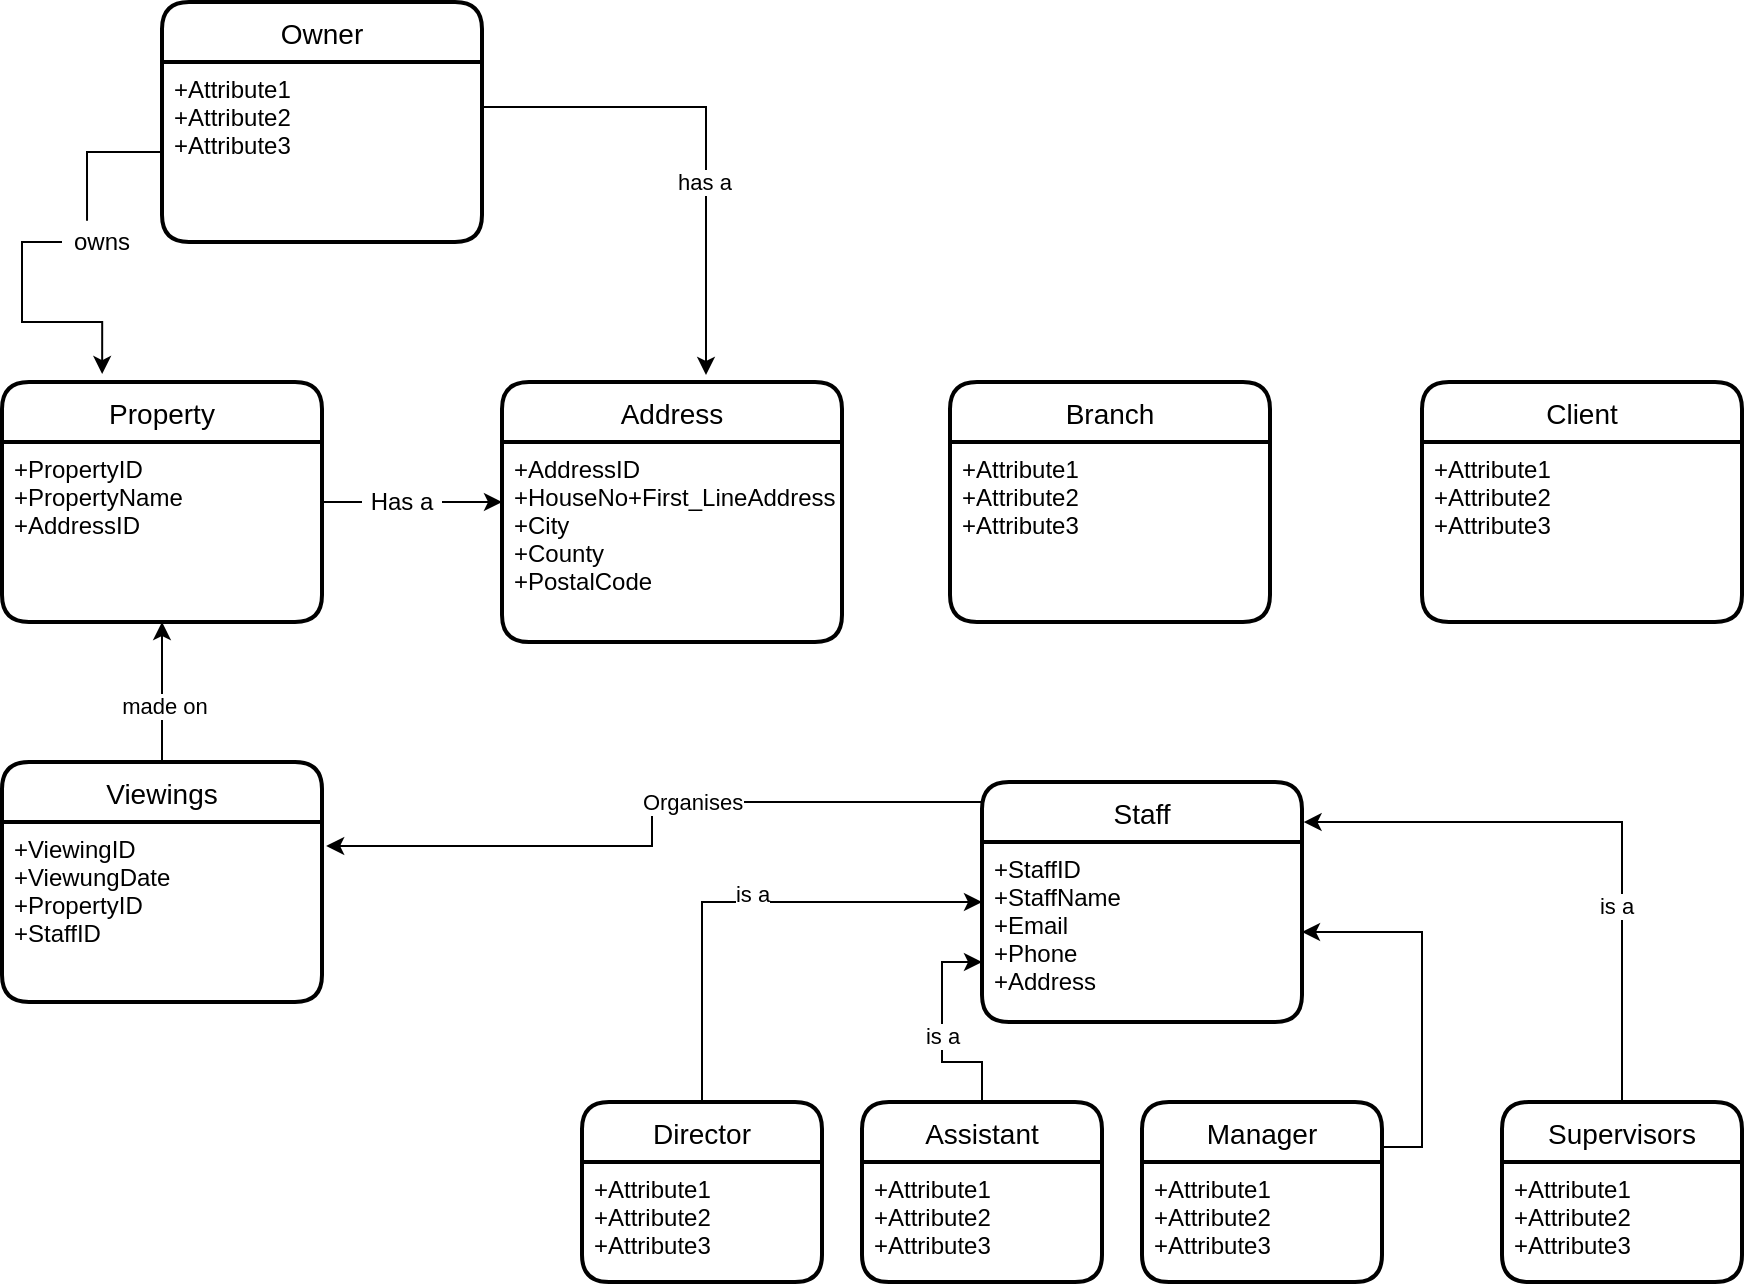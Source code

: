<mxfile version="14.6.11" type="github"><diagram id="QM6_brLJHouhKhFzxgc6" name="Page-1"><mxGraphModel dx="1848" dy="1720" grid="1" gridSize="10" guides="1" tooltips="1" connect="1" arrows="1" fold="1" page="1" pageScale="1" pageWidth="827" pageHeight="1169" math="0" shadow="0"><root><mxCell id="0"/><mxCell id="1" parent="0"/><mxCell id="Uh0Z3aE4gRW1wonbaK8h-28" style="edgeStyle=orthogonalEdgeStyle;rounded=0;orthogonalLoop=1;jettySize=auto;html=1;exitX=0.5;exitY=0;exitDx=0;exitDy=0;entryX=0;entryY=0.5;entryDx=0;entryDy=0;" edge="1" parent="1" source="Uh0Z3aE4gRW1wonbaK8h-1" target="Uh0Z3aE4gRW1wonbaK8h-3"><mxGeometry relative="1" as="geometry"><mxPoint x="240" y="-20" as="targetPoint"/><Array as="points"><mxPoint x="130" y="80"/><mxPoint x="270" y="80"/></Array></mxGeometry></mxCell><mxCell id="Uh0Z3aE4gRW1wonbaK8h-50" value="is a" style="edgeLabel;html=1;align=center;verticalAlign=middle;resizable=0;points=[];" vertex="1" connectable="0" parent="Uh0Z3aE4gRW1wonbaK8h-28"><mxGeometry x="0.042" y="4" relative="1" as="geometry"><mxPoint as="offset"/></mxGeometry></mxCell><mxCell id="Uh0Z3aE4gRW1wonbaK8h-1" value="Director" style="swimlane;childLayout=stackLayout;horizontal=1;startSize=30;horizontalStack=0;rounded=1;fontSize=14;fontStyle=0;strokeWidth=2;resizeParent=0;resizeLast=1;shadow=0;dashed=0;align=center;" vertex="1" parent="1"><mxGeometry x="70" y="180" width="120" height="90" as="geometry"/></mxCell><mxCell id="Uh0Z3aE4gRW1wonbaK8h-2" value="+Attribute1&#xA;+Attribute2&#xA;+Attribute3" style="align=left;strokeColor=none;fillColor=none;spacingLeft=4;fontSize=12;verticalAlign=top;resizable=0;rotatable=0;part=1;" vertex="1" parent="Uh0Z3aE4gRW1wonbaK8h-1"><mxGeometry y="30" width="120" height="60" as="geometry"/></mxCell><mxCell id="Uh0Z3aE4gRW1wonbaK8h-3" value="Staff" style="swimlane;childLayout=stackLayout;horizontal=1;startSize=30;horizontalStack=0;rounded=1;fontSize=14;fontStyle=0;strokeWidth=2;resizeParent=0;resizeLast=1;shadow=0;dashed=0;align=center;" vertex="1" parent="1"><mxGeometry x="270" y="20" width="160" height="120" as="geometry"/></mxCell><mxCell id="Uh0Z3aE4gRW1wonbaK8h-4" value="+StaffID&#xA;+StaffName&#xA;+Email&#xA;+Phone&#xA;+Address&#xA;" style="align=left;strokeColor=none;fillColor=none;spacingLeft=4;fontSize=12;verticalAlign=top;resizable=0;rotatable=0;part=1;" vertex="1" parent="Uh0Z3aE4gRW1wonbaK8h-3"><mxGeometry y="30" width="160" height="90" as="geometry"/></mxCell><mxCell id="Uh0Z3aE4gRW1wonbaK8h-32" style="edgeStyle=orthogonalEdgeStyle;rounded=0;orthogonalLoop=1;jettySize=auto;html=1;exitX=1;exitY=0.5;exitDx=0;exitDy=0;entryX=0;entryY=0.5;entryDx=0;entryDy=0;startArrow=none;" edge="1" parent="1" source="Uh0Z3aE4gRW1wonbaK8h-42"><mxGeometry relative="1" as="geometry"><mxPoint x="30" y="-120" as="targetPoint"/></mxGeometry></mxCell><mxCell id="Uh0Z3aE4gRW1wonbaK8h-7" value="Property" style="swimlane;childLayout=stackLayout;horizontal=1;startSize=30;horizontalStack=0;rounded=1;fontSize=14;fontStyle=0;strokeWidth=2;resizeParent=0;resizeLast=1;shadow=0;dashed=0;align=center;" vertex="1" parent="1"><mxGeometry x="-220" y="-180" width="160" height="120" as="geometry"/></mxCell><mxCell id="Uh0Z3aE4gRW1wonbaK8h-8" value="+PropertyID&#xA;+PropertyName&#xA;+AddressID" style="align=left;strokeColor=none;fillColor=none;spacingLeft=4;fontSize=12;verticalAlign=top;resizable=0;rotatable=0;part=1;" vertex="1" parent="Uh0Z3aE4gRW1wonbaK8h-7"><mxGeometry y="30" width="160" height="90" as="geometry"/></mxCell><mxCell id="Uh0Z3aE4gRW1wonbaK8h-65" style="edgeStyle=orthogonalEdgeStyle;rounded=0;orthogonalLoop=1;jettySize=auto;html=1;exitX=0.5;exitY=0;exitDx=0;exitDy=0;entryX=0.5;entryY=1;entryDx=0;entryDy=0;" edge="1" parent="1" source="Uh0Z3aE4gRW1wonbaK8h-9" target="Uh0Z3aE4gRW1wonbaK8h-8"><mxGeometry relative="1" as="geometry"/></mxCell><mxCell id="Uh0Z3aE4gRW1wonbaK8h-66" value="&lt;div&gt;made on&lt;/div&gt;" style="edgeLabel;html=1;align=center;verticalAlign=middle;resizable=0;points=[];" vertex="1" connectable="0" parent="Uh0Z3aE4gRW1wonbaK8h-65"><mxGeometry x="-0.198" y="-1" relative="1" as="geometry"><mxPoint as="offset"/></mxGeometry></mxCell><mxCell id="Uh0Z3aE4gRW1wonbaK8h-9" value="Viewings" style="swimlane;childLayout=stackLayout;horizontal=1;startSize=30;horizontalStack=0;rounded=1;fontSize=14;fontStyle=0;strokeWidth=2;resizeParent=0;resizeLast=1;shadow=0;dashed=0;align=center;" vertex="1" parent="1"><mxGeometry x="-220" y="10" width="160" height="120" as="geometry"/></mxCell><mxCell id="Uh0Z3aE4gRW1wonbaK8h-10" value="+ViewingID&#xA;+ViewungDate&#xA;+PropertyID&#xA;+StaffID&#xA;" style="align=left;strokeColor=none;fillColor=none;spacingLeft=4;fontSize=12;verticalAlign=top;resizable=0;rotatable=0;part=1;" vertex="1" parent="Uh0Z3aE4gRW1wonbaK8h-9"><mxGeometry y="30" width="160" height="90" as="geometry"/></mxCell><mxCell id="Uh0Z3aE4gRW1wonbaK8h-11" value="Address" style="swimlane;childLayout=stackLayout;horizontal=1;startSize=30;horizontalStack=0;rounded=1;fontSize=14;fontStyle=0;strokeWidth=2;resizeParent=0;resizeLast=1;shadow=0;dashed=0;align=center;" vertex="1" parent="1"><mxGeometry x="30" y="-180" width="170" height="130" as="geometry"/></mxCell><mxCell id="Uh0Z3aE4gRW1wonbaK8h-12" value="+AddressID&#xA;+HouseNo+First_LineAddress&#xA;+City&#xA;+County&#xA;+PostalCode&#xA;" style="align=left;strokeColor=none;fillColor=none;spacingLeft=4;fontSize=12;verticalAlign=top;resizable=0;rotatable=0;part=1;" vertex="1" parent="Uh0Z3aE4gRW1wonbaK8h-11"><mxGeometry y="30" width="170" height="100" as="geometry"/></mxCell><mxCell id="Uh0Z3aE4gRW1wonbaK8h-13" value="Client" style="swimlane;childLayout=stackLayout;horizontal=1;startSize=30;horizontalStack=0;rounded=1;fontSize=14;fontStyle=0;strokeWidth=2;resizeParent=0;resizeLast=1;shadow=0;dashed=0;align=center;" vertex="1" parent="1"><mxGeometry x="490" y="-180" width="160" height="120" as="geometry"/></mxCell><mxCell id="Uh0Z3aE4gRW1wonbaK8h-14" value="+Attribute1&#xA;+Attribute2&#xA;+Attribute3" style="align=left;strokeColor=none;fillColor=none;spacingLeft=4;fontSize=12;verticalAlign=top;resizable=0;rotatable=0;part=1;" vertex="1" parent="Uh0Z3aE4gRW1wonbaK8h-13"><mxGeometry y="30" width="160" height="90" as="geometry"/></mxCell><mxCell id="Uh0Z3aE4gRW1wonbaK8h-51" style="edgeStyle=orthogonalEdgeStyle;rounded=0;orthogonalLoop=1;jettySize=auto;html=1;exitX=0.5;exitY=0;exitDx=0;exitDy=0;entryX=0;entryY=0.75;entryDx=0;entryDy=0;" edge="1" parent="1" source="Uh0Z3aE4gRW1wonbaK8h-19" target="Uh0Z3aE4gRW1wonbaK8h-3"><mxGeometry relative="1" as="geometry"/></mxCell><mxCell id="Uh0Z3aE4gRW1wonbaK8h-52" value="is a" style="edgeLabel;html=1;align=center;verticalAlign=middle;resizable=0;points=[];" vertex="1" connectable="0" parent="Uh0Z3aE4gRW1wonbaK8h-51"><mxGeometry x="-0.036" relative="1" as="geometry"><mxPoint as="offset"/></mxGeometry></mxCell><mxCell id="Uh0Z3aE4gRW1wonbaK8h-19" value="Assistant" style="swimlane;childLayout=stackLayout;horizontal=1;startSize=30;horizontalStack=0;rounded=1;fontSize=14;fontStyle=0;strokeWidth=2;resizeParent=0;resizeLast=1;shadow=0;dashed=0;align=center;" vertex="1" parent="1"><mxGeometry x="210" y="180" width="120" height="90" as="geometry"/></mxCell><mxCell id="Uh0Z3aE4gRW1wonbaK8h-20" value="+Attribute1&#xA;+Attribute2&#xA;+Attribute3" style="align=left;strokeColor=none;fillColor=none;spacingLeft=4;fontSize=12;verticalAlign=top;resizable=0;rotatable=0;part=1;" vertex="1" parent="Uh0Z3aE4gRW1wonbaK8h-19"><mxGeometry y="30" width="120" height="60" as="geometry"/></mxCell><mxCell id="Uh0Z3aE4gRW1wonbaK8h-55" style="edgeStyle=orthogonalEdgeStyle;rounded=0;orthogonalLoop=1;jettySize=auto;html=1;exitX=1;exitY=0.25;exitDx=0;exitDy=0;entryX=1;entryY=0.5;entryDx=0;entryDy=0;" edge="1" parent="1" source="Uh0Z3aE4gRW1wonbaK8h-23" target="Uh0Z3aE4gRW1wonbaK8h-4"><mxGeometry relative="1" as="geometry"/></mxCell><mxCell id="Uh0Z3aE4gRW1wonbaK8h-23" value="Manager" style="swimlane;childLayout=stackLayout;horizontal=1;startSize=30;horizontalStack=0;rounded=1;fontSize=14;fontStyle=0;strokeWidth=2;resizeParent=0;resizeLast=1;shadow=0;dashed=0;align=center;" vertex="1" parent="1"><mxGeometry x="350" y="180" width="120" height="90" as="geometry"/></mxCell><mxCell id="Uh0Z3aE4gRW1wonbaK8h-24" value="+Attribute1&#xA;+Attribute2&#xA;+Attribute3" style="align=left;strokeColor=none;fillColor=none;spacingLeft=4;fontSize=12;verticalAlign=top;resizable=0;rotatable=0;part=1;" vertex="1" parent="Uh0Z3aE4gRW1wonbaK8h-23"><mxGeometry y="30" width="120" height="60" as="geometry"/></mxCell><mxCell id="Uh0Z3aE4gRW1wonbaK8h-57" style="edgeStyle=orthogonalEdgeStyle;rounded=0;orthogonalLoop=1;jettySize=auto;html=1;exitX=0.5;exitY=0;exitDx=0;exitDy=0;entryX=1.005;entryY=0.167;entryDx=0;entryDy=0;entryPerimeter=0;" edge="1" parent="1" source="Uh0Z3aE4gRW1wonbaK8h-25" target="Uh0Z3aE4gRW1wonbaK8h-3"><mxGeometry relative="1" as="geometry"><mxPoint x="500" y="-40" as="targetPoint"/><Array as="points"><mxPoint x="590" y="40"/></Array></mxGeometry></mxCell><mxCell id="Uh0Z3aE4gRW1wonbaK8h-58" value="is a" style="edgeLabel;html=1;align=center;verticalAlign=middle;resizable=0;points=[];" vertex="1" connectable="0" parent="Uh0Z3aE4gRW1wonbaK8h-57"><mxGeometry x="-0.349" y="3" relative="1" as="geometry"><mxPoint y="-1" as="offset"/></mxGeometry></mxCell><mxCell id="Uh0Z3aE4gRW1wonbaK8h-25" value="Supervisors" style="swimlane;childLayout=stackLayout;horizontal=1;startSize=30;horizontalStack=0;rounded=1;fontSize=14;fontStyle=0;strokeWidth=2;resizeParent=0;resizeLast=1;shadow=0;dashed=0;align=center;" vertex="1" parent="1"><mxGeometry x="530" y="180" width="120" height="90" as="geometry"/></mxCell><mxCell id="Uh0Z3aE4gRW1wonbaK8h-26" value="+Attribute1&#xA;+Attribute2&#xA;+Attribute3" style="align=left;strokeColor=none;fillColor=none;spacingLeft=4;fontSize=12;verticalAlign=top;resizable=0;rotatable=0;part=1;" vertex="1" parent="Uh0Z3aE4gRW1wonbaK8h-25"><mxGeometry y="30" width="120" height="60" as="geometry"/></mxCell><mxCell id="Uh0Z3aE4gRW1wonbaK8h-33" value="Owner" style="swimlane;childLayout=stackLayout;horizontal=1;startSize=30;horizontalStack=0;rounded=1;fontSize=14;fontStyle=0;strokeWidth=2;resizeParent=0;resizeLast=1;shadow=0;dashed=0;align=center;" vertex="1" parent="1"><mxGeometry x="-140" y="-370" width="160" height="120" as="geometry"/></mxCell><mxCell id="Uh0Z3aE4gRW1wonbaK8h-35" value="+Attribute1&#xA;+Attribute2&#xA;+Attribute3" style="align=left;strokeColor=none;fillColor=none;spacingLeft=4;fontSize=12;verticalAlign=top;resizable=0;rotatable=0;part=1;" vertex="1" parent="Uh0Z3aE4gRW1wonbaK8h-33"><mxGeometry y="30" width="160" height="90" as="geometry"/></mxCell><mxCell id="Uh0Z3aE4gRW1wonbaK8h-42" value="Has a" style="text;html=1;strokeColor=none;fillColor=none;align=center;verticalAlign=middle;whiteSpace=wrap;rounded=0;" vertex="1" parent="1"><mxGeometry x="-40" y="-130" width="40" height="20" as="geometry"/></mxCell><mxCell id="Uh0Z3aE4gRW1wonbaK8h-43" value="" style="edgeStyle=orthogonalEdgeStyle;rounded=0;orthogonalLoop=1;jettySize=auto;html=1;exitX=1;exitY=0.5;exitDx=0;exitDy=0;entryX=0;entryY=0.5;entryDx=0;entryDy=0;endArrow=none;" edge="1" parent="1" source="Uh0Z3aE4gRW1wonbaK8h-7" target="Uh0Z3aE4gRW1wonbaK8h-42"><mxGeometry relative="1" as="geometry"><mxPoint x="-60" y="-120" as="sourcePoint"/><mxPoint x="30" y="-120" as="targetPoint"/></mxGeometry></mxCell><mxCell id="Uh0Z3aE4gRW1wonbaK8h-44" style="edgeStyle=orthogonalEdgeStyle;rounded=0;orthogonalLoop=1;jettySize=auto;html=1;exitX=0;exitY=0.5;exitDx=0;exitDy=0;entryX=0.313;entryY=-0.033;entryDx=0;entryDy=0;entryPerimeter=0;startArrow=none;" edge="1" parent="1" source="Uh0Z3aE4gRW1wonbaK8h-45" target="Uh0Z3aE4gRW1wonbaK8h-7"><mxGeometry relative="1" as="geometry"/></mxCell><mxCell id="Uh0Z3aE4gRW1wonbaK8h-45" value="owns" style="text;html=1;strokeColor=none;fillColor=none;align=center;verticalAlign=middle;whiteSpace=wrap;rounded=0;" vertex="1" parent="1"><mxGeometry x="-190" y="-260" width="40" height="20" as="geometry"/></mxCell><mxCell id="Uh0Z3aE4gRW1wonbaK8h-46" value="" style="edgeStyle=orthogonalEdgeStyle;rounded=0;orthogonalLoop=1;jettySize=auto;html=1;exitX=0;exitY=0.5;exitDx=0;exitDy=0;entryX=0.313;entryY=-0.033;entryDx=0;entryDy=0;entryPerimeter=0;endArrow=none;" edge="1" parent="1" source="Uh0Z3aE4gRW1wonbaK8h-35" target="Uh0Z3aE4gRW1wonbaK8h-45"><mxGeometry relative="1" as="geometry"><mxPoint x="-140" y="-295" as="sourcePoint"/><mxPoint x="-169.92" y="-183.96" as="targetPoint"/></mxGeometry></mxCell><mxCell id="Uh0Z3aE4gRW1wonbaK8h-48" style="edgeStyle=orthogonalEdgeStyle;rounded=0;orthogonalLoop=1;jettySize=auto;html=1;exitX=0;exitY=0;exitDx=0;exitDy=0;entryX=1.013;entryY=0.133;entryDx=0;entryDy=0;entryPerimeter=0;" edge="1" parent="1" source="Uh0Z3aE4gRW1wonbaK8h-4" target="Uh0Z3aE4gRW1wonbaK8h-10"><mxGeometry relative="1" as="geometry"/></mxCell><mxCell id="Uh0Z3aE4gRW1wonbaK8h-49" value="Organises" style="edgeLabel;html=1;align=center;verticalAlign=middle;resizable=0;points=[];" vertex="1" connectable="0" parent="Uh0Z3aE4gRW1wonbaK8h-48"><mxGeometry x="-0.108" relative="1" as="geometry"><mxPoint as="offset"/></mxGeometry></mxCell><mxCell id="Uh0Z3aE4gRW1wonbaK8h-59" style="edgeStyle=orthogonalEdgeStyle;rounded=0;orthogonalLoop=1;jettySize=auto;html=1;exitX=1;exitY=0.25;exitDx=0;exitDy=0;entryX=0.6;entryY=-0.027;entryDx=0;entryDy=0;entryPerimeter=0;" edge="1" parent="1" source="Uh0Z3aE4gRW1wonbaK8h-35" target="Uh0Z3aE4gRW1wonbaK8h-11"><mxGeometry relative="1" as="geometry"/></mxCell><mxCell id="Uh0Z3aE4gRW1wonbaK8h-60" value="has a" style="edgeLabel;html=1;align=center;verticalAlign=middle;resizable=0;points=[];" vertex="1" connectable="0" parent="Uh0Z3aE4gRW1wonbaK8h-59"><mxGeometry x="0.216" y="-1" relative="1" as="geometry"><mxPoint as="offset"/></mxGeometry></mxCell><mxCell id="Uh0Z3aE4gRW1wonbaK8h-61" value="Branch" style="swimlane;childLayout=stackLayout;horizontal=1;startSize=30;horizontalStack=0;rounded=1;fontSize=14;fontStyle=0;strokeWidth=2;resizeParent=0;resizeLast=1;shadow=0;dashed=0;align=center;" vertex="1" parent="1"><mxGeometry x="254" y="-180" width="160" height="120" as="geometry"/></mxCell><mxCell id="Uh0Z3aE4gRW1wonbaK8h-62" value="+Attribute1&#xA;+Attribute2&#xA;+Attribute3" style="align=left;strokeColor=none;fillColor=none;spacingLeft=4;fontSize=12;verticalAlign=top;resizable=0;rotatable=0;part=1;" vertex="1" parent="Uh0Z3aE4gRW1wonbaK8h-61"><mxGeometry y="30" width="160" height="90" as="geometry"/></mxCell><mxCell id="Uh0Z3aE4gRW1wonbaK8h-63" value="" style="shape=waypoint;size=6;pointerEvents=1;points=[];fillColor=#ffffff;resizable=0;rotatable=0;perimeter=centerPerimeter;snapToPoint=1;rounded=1;shadow=0;dashed=0;fontSize=14;fontStyle=0;strokeWidth=2;startSize=30;" vertex="1" parent="Uh0Z3aE4gRW1wonbaK8h-61"><mxGeometry y="120" width="160" as="geometry"/></mxCell></root></mxGraphModel></diagram></mxfile>